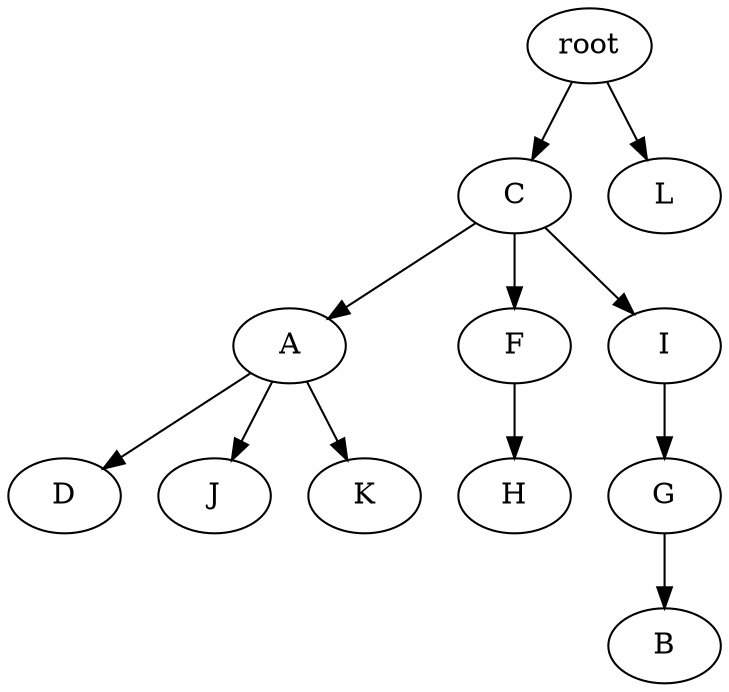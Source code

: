 strict digraph G {
	graph [name=G];
	0	 [label=root];
	2	 [label=C];
	0 -> 2;
	1	 [label=L];
	0 -> 1;
	4	 [label=A];
	9	 [label=D];
	4 -> 9;
	7	 [label=J];
	4 -> 7;
	8	 [label=K];
	4 -> 8;
	12	 [label=B];
	2 -> 4;
	3	 [label=F];
	2 -> 3;
	5	 [label=I];
	2 -> 5;
	6	 [label=H];
	3 -> 6;
	11	 [label=G];
	5 -> 11;
	11 -> 12;
}
